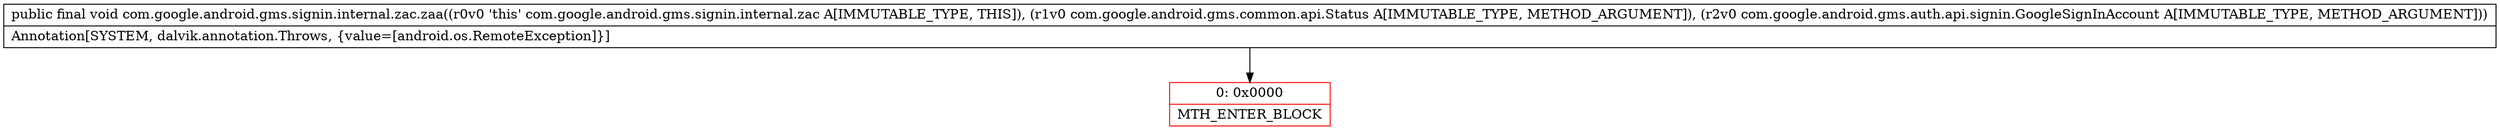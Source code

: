 digraph "CFG forcom.google.android.gms.signin.internal.zac.zaa(Lcom\/google\/android\/gms\/common\/api\/Status;Lcom\/google\/android\/gms\/auth\/api\/signin\/GoogleSignInAccount;)V" {
subgraph cluster_Region_469509990 {
label = "R(0)";
node [shape=record,color=blue];
}
Node_0 [shape=record,color=red,label="{0\:\ 0x0000|MTH_ENTER_BLOCK\l}"];
MethodNode[shape=record,label="{public final void com.google.android.gms.signin.internal.zac.zaa((r0v0 'this' com.google.android.gms.signin.internal.zac A[IMMUTABLE_TYPE, THIS]), (r1v0 com.google.android.gms.common.api.Status A[IMMUTABLE_TYPE, METHOD_ARGUMENT]), (r2v0 com.google.android.gms.auth.api.signin.GoogleSignInAccount A[IMMUTABLE_TYPE, METHOD_ARGUMENT]))  | Annotation[SYSTEM, dalvik.annotation.Throws, \{value=[android.os.RemoteException]\}]\l}"];
MethodNode -> Node_0;
}

